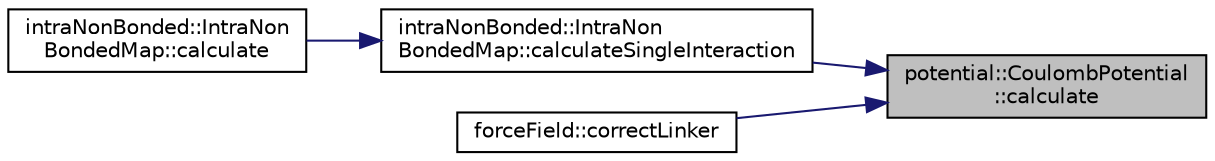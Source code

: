 digraph "potential::CoulombPotential::calculate"
{
 // LATEX_PDF_SIZE
  edge [fontname="Helvetica",fontsize="10",labelfontname="Helvetica",labelfontsize="10"];
  node [fontname="Helvetica",fontsize="10",shape=record];
  rankdir="RL";
  Node1 [label="potential::CoulombPotential\l::calculate",height=0.2,width=0.4,color="black", fillcolor="grey75", style="filled", fontcolor="black",tooltip=" "];
  Node1 -> Node2 [dir="back",color="midnightblue",fontsize="10",style="solid",fontname="Helvetica"];
  Node2 [label="intraNonBonded::IntraNon\lBondedMap::calculateSingleInteraction",height=0.2,width=0.4,color="black", fillcolor="white", style="filled",URL="$classintraNonBonded_1_1IntraNonBondedMap.html#ab7b7fa5ff050092c9d9da0f7c1772a0b",tooltip="calculate the intra non bonded interactions for a single atomic pair within a single molecule"];
  Node2 -> Node3 [dir="back",color="midnightblue",fontsize="10",style="solid",fontname="Helvetica"];
  Node3 [label="intraNonBonded::IntraNon\lBondedMap::calculate",height=0.2,width=0.4,color="black", fillcolor="white", style="filled",URL="$classintraNonBonded_1_1IntraNonBondedMap.html#a3de4264df3f924182beb74a8b1306339",tooltip="calculate the intra non bonded interactions for a single intraNonBondedMap (for a single molecule)"];
  Node1 -> Node4 [dir="back",color="midnightblue",fontsize="10",style="solid",fontname="Helvetica"];
  Node4 [label="forceField::correctLinker",height=0.2,width=0.4,color="black", fillcolor="white", style="filled",URL="$namespaceforceField.html#a557ef9ec9f3adab230d440d07fc807df",tooltip="correct coulomb and non-coulomb energy and forces for linker connectivity elements"];
}
